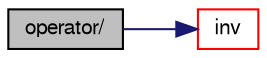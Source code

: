 digraph "operator/"
{
  bgcolor="transparent";
  edge [fontname="FreeSans",fontsize="10",labelfontname="FreeSans",labelfontsize="10"];
  node [fontname="FreeSans",fontsize="10",shape=record];
  rankdir="LR";
  Node119838 [label="operator/",height=0.2,width=0.4,color="black", fillcolor="grey75", style="filled", fontcolor="black"];
  Node119838 -> Node119839 [color="midnightblue",fontsize="10",style="solid",fontname="FreeSans"];
  Node119839 [label="inv",height=0.2,width=0.4,color="red",URL="$a21124.html#ac51979edadae5b8ade119dd30b88e381"];
}
